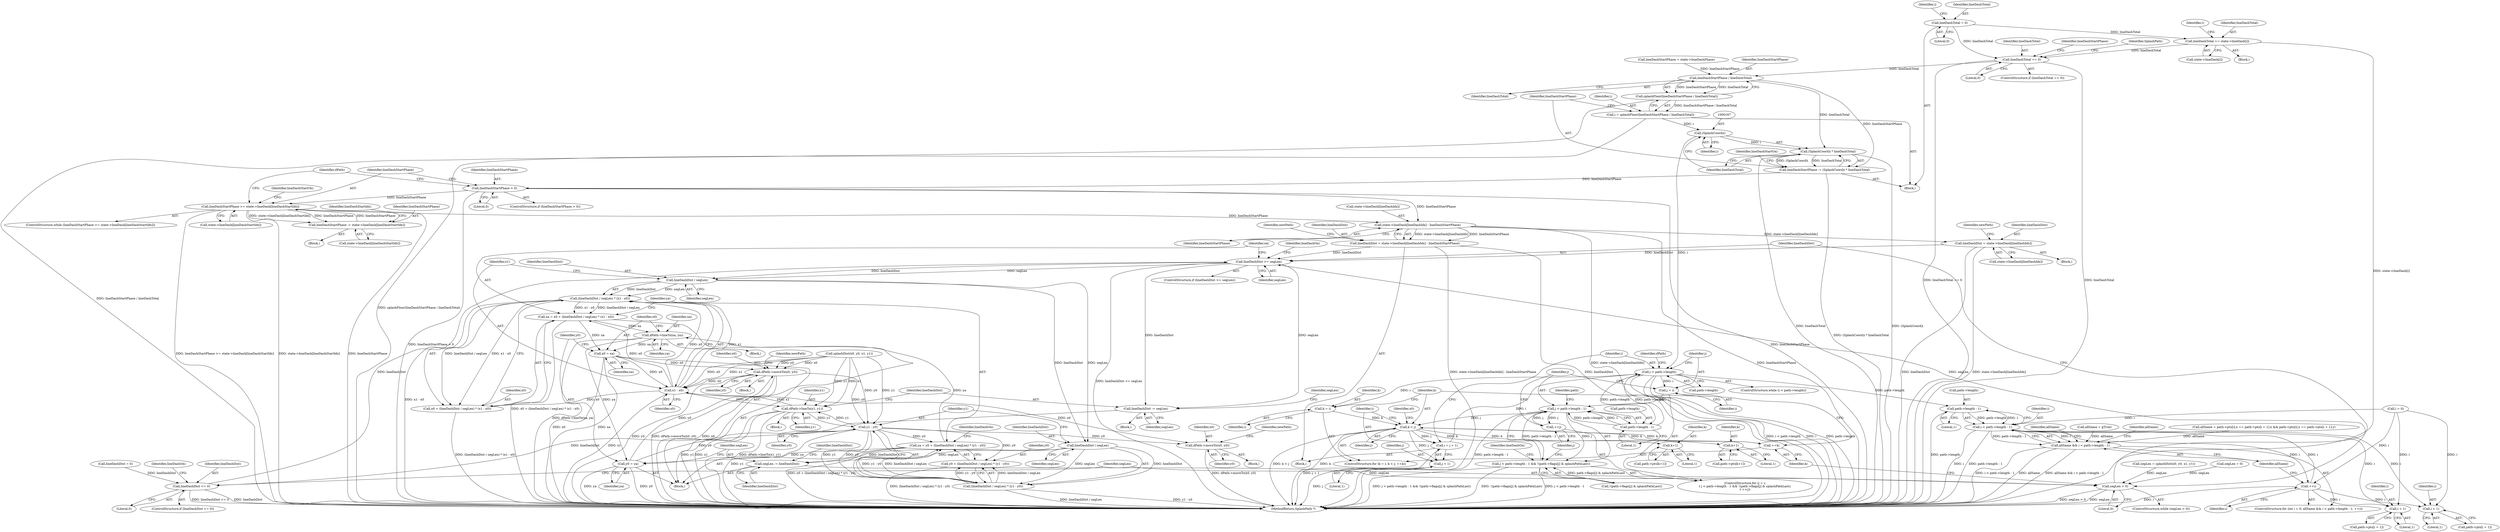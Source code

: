 digraph "1_poppler_8b6dc55e530b2f5ede6b9dfb64aafdd1d5836492@array" {
"1000137" [label="(Call,lineDashTotal += state->lineDash[i])"];
"1000122" [label="(Call,lineDashTotal = 0)"];
"1000145" [label="(Call,lineDashTotal == 0)"];
"1000160" [label="(Call,lineDashStartPhase / lineDashTotal)"];
"1000159" [label="(Call,splashFloor(lineDashStartPhase / lineDashTotal))"];
"1000157" [label="(Call,i = splashFloor(lineDashStartPhase / lineDashTotal))"];
"1000166" [label="(Call,(SplashCoord)i)"];
"1000165" [label="(Call,(SplashCoord)i * lineDashTotal)"];
"1000163" [label="(Call,lineDashStartPhase -= (SplashCoord)i * lineDashTotal)"];
"1000177" [label="(Call,lineDashStartPhase > 0)"];
"1000182" [label="(Call,lineDashStartPhase >= state->lineDash[lineDashStartIdx])"];
"1000194" [label="(Call,lineDashStartPhase -= state->lineDash[lineDashStartIdx])"];
"1000244" [label="(Call,state->lineDash[lineDashIdx] - lineDashStartPhase)"];
"1000242" [label="(Call,lineDashDist = state->lineDash[lineDashIdx] - lineDashStartPhase)"];
"1000317" [label="(Call,lineDashDist >= segLen)"];
"1000336" [label="(Call,lineDashDist -= segLen)"];
"1000394" [label="(Call,lineDashDist <= 0)"];
"1000349" [label="(Call,lineDashDist / segLen)"];
"1000348" [label="(Call,(lineDashDist / segLen) * (x1 - x0))"];
"1000344" [label="(Call,xa = x0 + (lineDashDist / segLen) * (x1 - x0))"];
"1000378" [label="(Call,dPath->lineTo(xa, ya))"];
"1000381" [label="(Call,x0 = xa)"];
"1000327" [label="(Call,dPath->moveTo(x0, y0))"];
"1000352" [label="(Call,x1 - x0)"];
"1000333" [label="(Call,dPath->lineTo(x1, y1))"];
"1000363" [label="(Call,y1 - y0)"];
"1000355" [label="(Call,ya = y0 + (lineDashDist / segLen) * (y1 - y0))"];
"1000384" [label="(Call,y0 = ya)"];
"1000357" [label="(Call,y0 + (lineDashDist / segLen) * (y1 - y0))"];
"1000359" [label="(Call,(lineDashDist / segLen) * (y1 - y0))"];
"1000372" [label="(Call,dPath->moveTo(x0, y0))"];
"1000346" [label="(Call,x0 + (lineDashDist / segLen) * (x1 - x0))"];
"1000360" [label="(Call,lineDashDist / segLen)"];
"1000387" [label="(Call,segLen -= lineDashDist)"];
"1000312" [label="(Call,segLen > 0)"];
"1000413" [label="(Call,lineDashDist = state->lineDash[lineDashIdx])"];
"1000208" [label="(Call,i < path->length)"];
"1000215" [label="(Call,j = i)"];
"1000219" [label="(Call,j < path->length - 1)"];
"1000218" [label="(Call,j < path->length - 1 && !(path->flags[j] & splashPathLast))"];
"1000234" [label="(Call,++j)"];
"1000258" [label="(Call,k < j)"];
"1000261" [label="(Call,++k)"];
"1000289" [label="(Call,k+1)"];
"1000300" [label="(Call,k+1)"];
"1000423" [label="(Call,i = j + 1)"];
"1000425" [label="(Call,j + 1)"];
"1000221" [label="(Call,path->length - 1)"];
"1000255" [label="(Call,k = i)"];
"1000448" [label="(Call,path->length - 1)"];
"1000446" [label="(Call,i < path->length - 1)"];
"1000444" [label="(Call,allSame && i < path->length - 1)"];
"1000453" [label="(Call,++i)"];
"1000472" [label="(Call,i + 1)"];
"1000489" [label="(Call,i + 1)"];
"1000166" [label="(Call,(SplashCoord)i)"];
"1000219" [label="(Call,j < path->length - 1)"];
"1000489" [label="(Call,i + 1)"];
"1000221" [label="(Call,path->length - 1)"];
"1000162" [label="(Identifier,lineDashTotal)"];
"1000382" [label="(Identifier,x0)"];
"1000242" [label="(Call,lineDashDist = state->lineDash[lineDashIdx] - lineDashStartPhase)"];
"1000343" [label="(Block,)"];
"1000168" [label="(Identifier,i)"];
"1000218" [label="(Call,j < path->length - 1 && !(path->flags[j] & splashPathLast))"];
"1000214" [label="(ControlStructure,for (j = i;\n\t j < path->length - 1 && !(path->flags[j] & splashPathLast);\n\t ++j))"];
"1000383" [label="(Identifier,xa)"];
"1000127" [label="(Identifier,i)"];
"1000441" [label="(Call,i = 0)"];
"1000304" [label="(Call,segLen = splashDist(x0, y0, x1, y1))"];
"1000397" [label="(Block,)"];
"1000262" [label="(Identifier,k)"];
"1000217" [label="(Identifier,i)"];
"1000380" [label="(Identifier,ya)"];
"1000356" [label="(Identifier,ya)"];
"1000189" [label="(Block,)"];
"1000290" [label="(Identifier,k)"];
"1000424" [label="(Identifier,i)"];
"1000522" [label="(MethodReturn,SplashPath *)"];
"1000374" [label="(Identifier,y0)"];
"1000379" [label="(Identifier,xa)"];
"1000135" [label="(Identifier,i)"];
"1000194" [label="(Call,lineDashStartPhase -= state->lineDash[lineDashStartIdx])"];
"1000169" [label="(Identifier,lineDashTotal)"];
"1000313" [label="(Identifier,segLen)"];
"1000331" [label="(Identifier,newPath)"];
"1000351" [label="(Identifier,segLen)"];
"1000311" [label="(ControlStructure,while (segLen > 0))"];
"1000491" [label="(Literal,1)"];
"1000326" [label="(Block,)"];
"1000209" [label="(Identifier,i)"];
"1000323" [label="(Block,)"];
"1000195" [label="(Identifier,lineDashStartPhase)"];
"1000165" [label="(Call,(SplashCoord)i * lineDashTotal)"];
"1000296" [label="(Call,path->pts[k+1])"];
"1000252" [label="(Identifier,newPath)"];
"1000178" [label="(Identifier,lineDashStartPhase)"];
"1000364" [label="(Identifier,y1)"];
"1000164" [label="(Identifier,lineDashStartPhase)"];
"1000415" [label="(Call,state->lineDash[lineDashIdx])"];
"1000353" [label="(Identifier,x1)"];
"1000260" [label="(Identifier,j)"];
"1000234" [label="(Call,++j)"];
"1000362" [label="(Identifier,segLen)"];
"1000456" [label="(Call,allSame = path->pts[i].x == path->pts[i + 1].x && path->pts[i].y == path->pts[i + 1].y)"];
"1000191" [label="(Identifier,lineDashStartOn)"];
"1000320" [label="(Block,)"];
"1000123" [label="(Identifier,lineDashTotal)"];
"1000414" [label="(Identifier,lineDashDist)"];
"1000226" [label="(Call,!(path->flags[j] & splashPathLast))"];
"1000395" [label="(Identifier,lineDashDist)"];
"1000177" [label="(Call,lineDashStartPhase > 0)"];
"1000322" [label="(Identifier,lineDashOn)"];
"1000146" [label="(Identifier,lineDashTotal)"];
"1000346" [label="(Call,x0 + (lineDashDist / segLen) * (x1 - x0))"];
"1000291" [label="(Literal,1)"];
"1000161" [label="(Identifier,lineDashStartPhase)"];
"1000208" [label="(Call,i < path->length)"];
"1000124" [label="(Literal,0)"];
"1000259" [label="(Identifier,k)"];
"1000446" [label="(Call,i < path->length - 1)"];
"1000244" [label="(Call,state->lineDash[lineDashIdx] - lineDashStartPhase)"];
"1000220" [label="(Identifier,j)"];
"1000237" [label="(Identifier,lineDashOn)"];
"1000261" [label="(Call,++k)"];
"1000468" [label="(Call,path->pts[i + 1])"];
"1000394" [label="(Call,lineDashDist <= 0)"];
"1000171" [label="(Identifier,lineDashStartOn)"];
"1000158" [label="(Identifier,i)"];
"1000349" [label="(Call,lineDashDist / segLen)"];
"1000207" [label="(ControlStructure,while (i < path->length))"];
"1000182" [label="(Call,lineDashStartPhase >= state->lineDash[lineDashStartIdx])"];
"1000348" [label="(Call,(lineDashDist / segLen) * (x1 - x0))"];
"1000183" [label="(Identifier,lineDashStartPhase)"];
"1000361" [label="(Identifier,lineDashDist)"];
"1000184" [label="(Call,state->lineDash[lineDashStartIdx])"];
"1000336" [label="(Call,lineDashDist -= segLen)"];
"1000257" [label="(Identifier,i)"];
"1000386" [label="(Identifier,ya)"];
"1000256" [label="(Identifier,k)"];
"1000452" [label="(Literal,1)"];
"1000473" [label="(Identifier,i)"];
"1000245" [label="(Call,state->lineDash[lineDashIdx])"];
"1000431" [label="(Identifier,dPath)"];
"1000136" [label="(Block,)"];
"1000425" [label="(Call,j + 1)"];
"1000352" [label="(Call,x1 - x0)"];
"1000157" [label="(Call,i = splashFloor(lineDashStartPhase / lineDashTotal))"];
"1000340" [label="(Identifier,segLen)"];
"1000390" [label="(Call,lineDashDist = 0)"];
"1000302" [label="(Literal,1)"];
"1000365" [label="(Identifier,y0)"];
"1000454" [label="(Identifier,i)"];
"1000384" [label="(Call,y0 = ya)"];
"1000327" [label="(Call,dPath->moveTo(x0, y0))"];
"1000391" [label="(Identifier,lineDashDist)"];
"1000300" [label="(Call,k+1)"];
"1000359" [label="(Call,(lineDashDist / segLen) * (y1 - y0))"];
"1000389" [label="(Identifier,lineDashDist)"];
"1000210" [label="(Call,path->length)"];
"1000426" [label="(Identifier,j)"];
"1000354" [label="(Identifier,x0)"];
"1000335" [label="(Identifier,y1)"];
"1000137" [label="(Call,lineDashTotal += state->lineDash[i])"];
"1000181" [label="(ControlStructure,while (lineDashStartPhase >= state->lineDash[lineDashStartIdx]))"];
"1000329" [label="(Identifier,y0)"];
"1000258" [label="(Call,k < j)"];
"1000301" [label="(Identifier,k)"];
"1000490" [label="(Identifier,i)"];
"1000153" [label="(Identifier,lineDashStartPhase)"];
"1000151" [label="(Identifier,SplashPath)"];
"1000444" [label="(Call,allSame && i < path->length - 1)"];
"1000179" [label="(Literal,0)"];
"1000318" [label="(Identifier,lineDashDist)"];
"1000449" [label="(Call,path->length)"];
"1000160" [label="(Call,lineDashStartPhase / lineDashTotal)"];
"1000196" [label="(Call,state->lineDash[lineDashStartIdx])"];
"1000243" [label="(Identifier,lineDashDist)"];
"1000494" [label="(Identifier,allSame)"];
"1000436" [label="(Call,allSame = gTrue)"];
"1000176" [label="(ControlStructure,if (lineDashStartPhase > 0))"];
"1000204" [label="(Identifier,dPath)"];
"1000338" [label="(Identifier,segLen)"];
"1000344" [label="(Call,xa = x0 + (lineDashDist / segLen) * (x1 - x0))"];
"1000316" [label="(ControlStructure,if (lineDashDist >= segLen))"];
"1000215" [label="(Call,j = i)"];
"1000372" [label="(Call,dPath->moveTo(x0, y0))"];
"1000225" [label="(Literal,1)"];
"1000317" [label="(Call,lineDashDist >= segLen)"];
"1000357" [label="(Call,y0 + (lineDashDist / segLen) * (y1 - y0))"];
"1000393" [label="(ControlStructure,if (lineDashDist <= 0))"];
"1000472" [label="(Call,i + 1)"];
"1000355" [label="(Call,ya = y0 + (lineDashDist / segLen) * (y1 - y0))"];
"1000457" [label="(Identifier,allSame)"];
"1000312" [label="(Call,segLen > 0)"];
"1000147" [label="(Literal,0)"];
"1000363" [label="(Call,y1 - y0)"];
"1000439" [label="(ControlStructure,for (int i = 0; allSame && i < path->length - 1; ++i))"];
"1000145" [label="(Call,lineDashTotal == 0)"];
"1000222" [label="(Call,path->length)"];
"1000360" [label="(Call,lineDashDist / segLen)"];
"1000368" [label="(Block,)"];
"1000235" [label="(Identifier,j)"];
"1000306" [label="(Call,splashDist(x0, y0, x1, y1))"];
"1000453" [label="(Call,++i)"];
"1000319" [label="(Identifier,segLen)"];
"1000347" [label="(Identifier,x0)"];
"1000413" [label="(Call,lineDashDist = state->lineDash[lineDashIdx])"];
"1000387" [label="(Call,segLen -= lineDashDist)"];
"1000122" [label="(Call,lineDashTotal = 0)"];
"1000474" [label="(Literal,1)"];
"1000144" [label="(ControlStructure,if (lineDashTotal == 0))"];
"1000373" [label="(Identifier,x0)"];
"1000202" [label="(Identifier,lineDashStartIdx)"];
"1000448" [label="(Call,path->length - 1)"];
"1000396" [label="(Literal,0)"];
"1000163" [label="(Call,lineDashStartPhase -= (SplashCoord)i * lineDashTotal)"];
"1000381" [label="(Call,x0 = xa)"];
"1000289" [label="(Call,k+1)"];
"1000230" [label="(Identifier,path)"];
"1000213" [label="(Block,)"];
"1000385" [label="(Identifier,y0)"];
"1000399" [label="(Identifier,lineDashOn)"];
"1000367" [label="(Identifier,lineDashOn)"];
"1000285" [label="(Call,path->pts[k+1])"];
"1000371" [label="(Block,)"];
"1000445" [label="(Identifier,allSame)"];
"1000254" [label="(ControlStructure,for (k = i; k < j; ++k))"];
"1000216" [label="(Identifier,j)"];
"1000139" [label="(Call,state->lineDash[i])"];
"1000485" [label="(Call,path->pts[i + 1])"];
"1000334" [label="(Identifier,x1)"];
"1000255" [label="(Call,k = i)"];
"1000159" [label="(Call,splashFloor(lineDashStartPhase / lineDashTotal))"];
"1000376" [label="(Identifier,newPath)"];
"1000333" [label="(Call,dPath->lineTo(x1, y1))"];
"1000314" [label="(Literal,0)"];
"1000350" [label="(Identifier,lineDashDist)"];
"1000447" [label="(Identifier,i)"];
"1000427" [label="(Literal,1)"];
"1000378" [label="(Call,dPath->lineTo(xa, ya))"];
"1000358" [label="(Identifier,y0)"];
"1000423" [label="(Call,i = j + 1)"];
"1000250" [label="(Identifier,lineDashStartPhase)"];
"1000339" [label="(Call,segLen = 0)"];
"1000421" [label="(Identifier,newPath)"];
"1000152" [label="(Call,lineDashStartPhase = state->lineDashPhase)"];
"1000102" [label="(Block,)"];
"1000328" [label="(Identifier,x0)"];
"1000265" [label="(Identifier,x0)"];
"1000138" [label="(Identifier,lineDashTotal)"];
"1000388" [label="(Identifier,segLen)"];
"1000337" [label="(Identifier,lineDashDist)"];
"1000345" [label="(Identifier,xa)"];
"1000137" -> "1000136"  [label="AST: "];
"1000137" -> "1000139"  [label="CFG: "];
"1000138" -> "1000137"  [label="AST: "];
"1000139" -> "1000137"  [label="AST: "];
"1000135" -> "1000137"  [label="CFG: "];
"1000137" -> "1000522"  [label="DDG: state->lineDash[i]"];
"1000122" -> "1000137"  [label="DDG: lineDashTotal"];
"1000137" -> "1000145"  [label="DDG: lineDashTotal"];
"1000122" -> "1000102"  [label="AST: "];
"1000122" -> "1000124"  [label="CFG: "];
"1000123" -> "1000122"  [label="AST: "];
"1000124" -> "1000122"  [label="AST: "];
"1000127" -> "1000122"  [label="CFG: "];
"1000122" -> "1000145"  [label="DDG: lineDashTotal"];
"1000145" -> "1000144"  [label="AST: "];
"1000145" -> "1000147"  [label="CFG: "];
"1000146" -> "1000145"  [label="AST: "];
"1000147" -> "1000145"  [label="AST: "];
"1000151" -> "1000145"  [label="CFG: "];
"1000153" -> "1000145"  [label="CFG: "];
"1000145" -> "1000522"  [label="DDG: lineDashTotal == 0"];
"1000145" -> "1000522"  [label="DDG: lineDashTotal"];
"1000145" -> "1000160"  [label="DDG: lineDashTotal"];
"1000160" -> "1000159"  [label="AST: "];
"1000160" -> "1000162"  [label="CFG: "];
"1000161" -> "1000160"  [label="AST: "];
"1000162" -> "1000160"  [label="AST: "];
"1000159" -> "1000160"  [label="CFG: "];
"1000160" -> "1000159"  [label="DDG: lineDashStartPhase"];
"1000160" -> "1000159"  [label="DDG: lineDashTotal"];
"1000152" -> "1000160"  [label="DDG: lineDashStartPhase"];
"1000160" -> "1000163"  [label="DDG: lineDashStartPhase"];
"1000160" -> "1000165"  [label="DDG: lineDashTotal"];
"1000159" -> "1000157"  [label="AST: "];
"1000157" -> "1000159"  [label="CFG: "];
"1000159" -> "1000522"  [label="DDG: lineDashStartPhase / lineDashTotal"];
"1000159" -> "1000157"  [label="DDG: lineDashStartPhase / lineDashTotal"];
"1000157" -> "1000102"  [label="AST: "];
"1000158" -> "1000157"  [label="AST: "];
"1000164" -> "1000157"  [label="CFG: "];
"1000157" -> "1000522"  [label="DDG: splashFloor(lineDashStartPhase / lineDashTotal)"];
"1000157" -> "1000166"  [label="DDG: i"];
"1000166" -> "1000165"  [label="AST: "];
"1000166" -> "1000168"  [label="CFG: "];
"1000167" -> "1000166"  [label="AST: "];
"1000168" -> "1000166"  [label="AST: "];
"1000169" -> "1000166"  [label="CFG: "];
"1000166" -> "1000165"  [label="DDG: i"];
"1000166" -> "1000208"  [label="DDG: i"];
"1000165" -> "1000163"  [label="AST: "];
"1000165" -> "1000169"  [label="CFG: "];
"1000169" -> "1000165"  [label="AST: "];
"1000163" -> "1000165"  [label="CFG: "];
"1000165" -> "1000522"  [label="DDG: lineDashTotal"];
"1000165" -> "1000522"  [label="DDG: (SplashCoord)i"];
"1000165" -> "1000163"  [label="DDG: (SplashCoord)i"];
"1000165" -> "1000163"  [label="DDG: lineDashTotal"];
"1000163" -> "1000102"  [label="AST: "];
"1000164" -> "1000163"  [label="AST: "];
"1000171" -> "1000163"  [label="CFG: "];
"1000163" -> "1000522"  [label="DDG: (SplashCoord)i * lineDashTotal"];
"1000163" -> "1000177"  [label="DDG: lineDashStartPhase"];
"1000177" -> "1000176"  [label="AST: "];
"1000177" -> "1000179"  [label="CFG: "];
"1000178" -> "1000177"  [label="AST: "];
"1000179" -> "1000177"  [label="AST: "];
"1000183" -> "1000177"  [label="CFG: "];
"1000204" -> "1000177"  [label="CFG: "];
"1000177" -> "1000522"  [label="DDG: lineDashStartPhase"];
"1000177" -> "1000522"  [label="DDG: lineDashStartPhase > 0"];
"1000177" -> "1000182"  [label="DDG: lineDashStartPhase"];
"1000177" -> "1000244"  [label="DDG: lineDashStartPhase"];
"1000182" -> "1000181"  [label="AST: "];
"1000182" -> "1000184"  [label="CFG: "];
"1000183" -> "1000182"  [label="AST: "];
"1000184" -> "1000182"  [label="AST: "];
"1000191" -> "1000182"  [label="CFG: "];
"1000204" -> "1000182"  [label="CFG: "];
"1000182" -> "1000522"  [label="DDG: lineDashStartPhase >= state->lineDash[lineDashStartIdx]"];
"1000182" -> "1000522"  [label="DDG: state->lineDash[lineDashStartIdx]"];
"1000182" -> "1000522"  [label="DDG: lineDashStartPhase"];
"1000194" -> "1000182"  [label="DDG: lineDashStartPhase"];
"1000182" -> "1000194"  [label="DDG: state->lineDash[lineDashStartIdx]"];
"1000182" -> "1000194"  [label="DDG: lineDashStartPhase"];
"1000182" -> "1000244"  [label="DDG: lineDashStartPhase"];
"1000194" -> "1000189"  [label="AST: "];
"1000194" -> "1000196"  [label="CFG: "];
"1000195" -> "1000194"  [label="AST: "];
"1000196" -> "1000194"  [label="AST: "];
"1000202" -> "1000194"  [label="CFG: "];
"1000244" -> "1000242"  [label="AST: "];
"1000244" -> "1000250"  [label="CFG: "];
"1000245" -> "1000244"  [label="AST: "];
"1000250" -> "1000244"  [label="AST: "];
"1000242" -> "1000244"  [label="CFG: "];
"1000244" -> "1000522"  [label="DDG: lineDashStartPhase"];
"1000244" -> "1000522"  [label="DDG: state->lineDash[lineDashIdx]"];
"1000244" -> "1000242"  [label="DDG: state->lineDash[lineDashIdx]"];
"1000244" -> "1000242"  [label="DDG: lineDashStartPhase"];
"1000244" -> "1000413"  [label="DDG: state->lineDash[lineDashIdx]"];
"1000242" -> "1000213"  [label="AST: "];
"1000243" -> "1000242"  [label="AST: "];
"1000252" -> "1000242"  [label="CFG: "];
"1000242" -> "1000522"  [label="DDG: state->lineDash[lineDashIdx] - lineDashStartPhase"];
"1000242" -> "1000522"  [label="DDG: lineDashDist"];
"1000242" -> "1000317"  [label="DDG: lineDashDist"];
"1000317" -> "1000316"  [label="AST: "];
"1000317" -> "1000319"  [label="CFG: "];
"1000318" -> "1000317"  [label="AST: "];
"1000319" -> "1000317"  [label="AST: "];
"1000322" -> "1000317"  [label="CFG: "];
"1000345" -> "1000317"  [label="CFG: "];
"1000317" -> "1000522"  [label="DDG: lineDashDist >= segLen"];
"1000413" -> "1000317"  [label="DDG: lineDashDist"];
"1000394" -> "1000317"  [label="DDG: lineDashDist"];
"1000312" -> "1000317"  [label="DDG: segLen"];
"1000317" -> "1000336"  [label="DDG: segLen"];
"1000317" -> "1000336"  [label="DDG: lineDashDist"];
"1000317" -> "1000349"  [label="DDG: lineDashDist"];
"1000317" -> "1000349"  [label="DDG: segLen"];
"1000336" -> "1000320"  [label="AST: "];
"1000336" -> "1000338"  [label="CFG: "];
"1000337" -> "1000336"  [label="AST: "];
"1000338" -> "1000336"  [label="AST: "];
"1000340" -> "1000336"  [label="CFG: "];
"1000336" -> "1000394"  [label="DDG: lineDashDist"];
"1000394" -> "1000393"  [label="AST: "];
"1000394" -> "1000396"  [label="CFG: "];
"1000395" -> "1000394"  [label="AST: "];
"1000396" -> "1000394"  [label="AST: "];
"1000313" -> "1000394"  [label="CFG: "];
"1000399" -> "1000394"  [label="CFG: "];
"1000394" -> "1000522"  [label="DDG: lineDashDist <= 0"];
"1000394" -> "1000522"  [label="DDG: lineDashDist"];
"1000390" -> "1000394"  [label="DDG: lineDashDist"];
"1000349" -> "1000348"  [label="AST: "];
"1000349" -> "1000351"  [label="CFG: "];
"1000350" -> "1000349"  [label="AST: "];
"1000351" -> "1000349"  [label="AST: "];
"1000353" -> "1000349"  [label="CFG: "];
"1000349" -> "1000348"  [label="DDG: lineDashDist"];
"1000349" -> "1000348"  [label="DDG: segLen"];
"1000349" -> "1000360"  [label="DDG: lineDashDist"];
"1000349" -> "1000360"  [label="DDG: segLen"];
"1000348" -> "1000346"  [label="AST: "];
"1000348" -> "1000352"  [label="CFG: "];
"1000352" -> "1000348"  [label="AST: "];
"1000346" -> "1000348"  [label="CFG: "];
"1000348" -> "1000522"  [label="DDG: x1 - x0"];
"1000348" -> "1000344"  [label="DDG: lineDashDist / segLen"];
"1000348" -> "1000344"  [label="DDG: x1 - x0"];
"1000348" -> "1000346"  [label="DDG: lineDashDist / segLen"];
"1000348" -> "1000346"  [label="DDG: x1 - x0"];
"1000352" -> "1000348"  [label="DDG: x1"];
"1000352" -> "1000348"  [label="DDG: x0"];
"1000344" -> "1000343"  [label="AST: "];
"1000344" -> "1000346"  [label="CFG: "];
"1000345" -> "1000344"  [label="AST: "];
"1000346" -> "1000344"  [label="AST: "];
"1000356" -> "1000344"  [label="CFG: "];
"1000344" -> "1000522"  [label="DDG: x0 + (lineDashDist / segLen) * (x1 - x0)"];
"1000352" -> "1000344"  [label="DDG: x0"];
"1000344" -> "1000378"  [label="DDG: xa"];
"1000344" -> "1000381"  [label="DDG: xa"];
"1000378" -> "1000368"  [label="AST: "];
"1000378" -> "1000380"  [label="CFG: "];
"1000379" -> "1000378"  [label="AST: "];
"1000380" -> "1000378"  [label="AST: "];
"1000382" -> "1000378"  [label="CFG: "];
"1000378" -> "1000522"  [label="DDG: dPath->lineTo(xa, ya)"];
"1000355" -> "1000378"  [label="DDG: ya"];
"1000378" -> "1000381"  [label="DDG: xa"];
"1000378" -> "1000384"  [label="DDG: ya"];
"1000381" -> "1000343"  [label="AST: "];
"1000381" -> "1000383"  [label="CFG: "];
"1000382" -> "1000381"  [label="AST: "];
"1000383" -> "1000381"  [label="AST: "];
"1000385" -> "1000381"  [label="CFG: "];
"1000381" -> "1000522"  [label="DDG: xa"];
"1000381" -> "1000522"  [label="DDG: x0"];
"1000381" -> "1000327"  [label="DDG: x0"];
"1000381" -> "1000352"  [label="DDG: x0"];
"1000327" -> "1000326"  [label="AST: "];
"1000327" -> "1000329"  [label="CFG: "];
"1000328" -> "1000327"  [label="AST: "];
"1000329" -> "1000327"  [label="AST: "];
"1000331" -> "1000327"  [label="CFG: "];
"1000327" -> "1000522"  [label="DDG: x0"];
"1000327" -> "1000522"  [label="DDG: y0"];
"1000327" -> "1000522"  [label="DDG: dPath->moveTo(x0, y0)"];
"1000306" -> "1000327"  [label="DDG: x0"];
"1000306" -> "1000327"  [label="DDG: y0"];
"1000384" -> "1000327"  [label="DDG: y0"];
"1000327" -> "1000352"  [label="DDG: x0"];
"1000327" -> "1000363"  [label="DDG: y0"];
"1000352" -> "1000354"  [label="CFG: "];
"1000353" -> "1000352"  [label="AST: "];
"1000354" -> "1000352"  [label="AST: "];
"1000352" -> "1000522"  [label="DDG: x1"];
"1000352" -> "1000333"  [label="DDG: x1"];
"1000352" -> "1000346"  [label="DDG: x0"];
"1000333" -> "1000352"  [label="DDG: x1"];
"1000306" -> "1000352"  [label="DDG: x1"];
"1000306" -> "1000352"  [label="DDG: x0"];
"1000352" -> "1000372"  [label="DDG: x0"];
"1000333" -> "1000323"  [label="AST: "];
"1000333" -> "1000335"  [label="CFG: "];
"1000334" -> "1000333"  [label="AST: "];
"1000335" -> "1000333"  [label="AST: "];
"1000337" -> "1000333"  [label="CFG: "];
"1000333" -> "1000522"  [label="DDG: x1"];
"1000333" -> "1000522"  [label="DDG: dPath->lineTo(x1, y1)"];
"1000333" -> "1000522"  [label="DDG: y1"];
"1000306" -> "1000333"  [label="DDG: x1"];
"1000306" -> "1000333"  [label="DDG: y1"];
"1000363" -> "1000333"  [label="DDG: y1"];
"1000333" -> "1000363"  [label="DDG: y1"];
"1000363" -> "1000359"  [label="AST: "];
"1000363" -> "1000365"  [label="CFG: "];
"1000364" -> "1000363"  [label="AST: "];
"1000365" -> "1000363"  [label="AST: "];
"1000359" -> "1000363"  [label="CFG: "];
"1000363" -> "1000522"  [label="DDG: y1"];
"1000363" -> "1000355"  [label="DDG: y0"];
"1000363" -> "1000357"  [label="DDG: y0"];
"1000363" -> "1000359"  [label="DDG: y1"];
"1000363" -> "1000359"  [label="DDG: y0"];
"1000306" -> "1000363"  [label="DDG: y1"];
"1000306" -> "1000363"  [label="DDG: y0"];
"1000384" -> "1000363"  [label="DDG: y0"];
"1000363" -> "1000372"  [label="DDG: y0"];
"1000355" -> "1000343"  [label="AST: "];
"1000355" -> "1000357"  [label="CFG: "];
"1000356" -> "1000355"  [label="AST: "];
"1000357" -> "1000355"  [label="AST: "];
"1000367" -> "1000355"  [label="CFG: "];
"1000355" -> "1000522"  [label="DDG: y0 + (lineDashDist / segLen) * (y1 - y0)"];
"1000359" -> "1000355"  [label="DDG: lineDashDist / segLen"];
"1000359" -> "1000355"  [label="DDG: y1 - y0"];
"1000355" -> "1000384"  [label="DDG: ya"];
"1000384" -> "1000343"  [label="AST: "];
"1000384" -> "1000386"  [label="CFG: "];
"1000385" -> "1000384"  [label="AST: "];
"1000386" -> "1000384"  [label="AST: "];
"1000388" -> "1000384"  [label="CFG: "];
"1000384" -> "1000522"  [label="DDG: ya"];
"1000384" -> "1000522"  [label="DDG: y0"];
"1000357" -> "1000359"  [label="CFG: "];
"1000358" -> "1000357"  [label="AST: "];
"1000359" -> "1000357"  [label="AST: "];
"1000357" -> "1000522"  [label="DDG: (lineDashDist / segLen) * (y1 - y0)"];
"1000359" -> "1000357"  [label="DDG: lineDashDist / segLen"];
"1000359" -> "1000357"  [label="DDG: y1 - y0"];
"1000360" -> "1000359"  [label="AST: "];
"1000359" -> "1000522"  [label="DDG: lineDashDist / segLen"];
"1000359" -> "1000522"  [label="DDG: y1 - y0"];
"1000360" -> "1000359"  [label="DDG: lineDashDist"];
"1000360" -> "1000359"  [label="DDG: segLen"];
"1000372" -> "1000371"  [label="AST: "];
"1000372" -> "1000374"  [label="CFG: "];
"1000373" -> "1000372"  [label="AST: "];
"1000374" -> "1000372"  [label="AST: "];
"1000376" -> "1000372"  [label="CFG: "];
"1000372" -> "1000522"  [label="DDG: dPath->moveTo(x0, y0)"];
"1000347" -> "1000346"  [label="AST: "];
"1000346" -> "1000522"  [label="DDG: (lineDashDist / segLen) * (x1 - x0)"];
"1000360" -> "1000362"  [label="CFG: "];
"1000361" -> "1000360"  [label="AST: "];
"1000362" -> "1000360"  [label="AST: "];
"1000364" -> "1000360"  [label="CFG: "];
"1000360" -> "1000387"  [label="DDG: lineDashDist"];
"1000360" -> "1000387"  [label="DDG: segLen"];
"1000387" -> "1000343"  [label="AST: "];
"1000387" -> "1000389"  [label="CFG: "];
"1000388" -> "1000387"  [label="AST: "];
"1000389" -> "1000387"  [label="AST: "];
"1000391" -> "1000387"  [label="CFG: "];
"1000387" -> "1000312"  [label="DDG: segLen"];
"1000312" -> "1000311"  [label="AST: "];
"1000312" -> "1000314"  [label="CFG: "];
"1000313" -> "1000312"  [label="AST: "];
"1000314" -> "1000312"  [label="AST: "];
"1000318" -> "1000312"  [label="CFG: "];
"1000262" -> "1000312"  [label="CFG: "];
"1000312" -> "1000522"  [label="DDG: segLen > 0"];
"1000312" -> "1000522"  [label="DDG: segLen"];
"1000304" -> "1000312"  [label="DDG: segLen"];
"1000339" -> "1000312"  [label="DDG: segLen"];
"1000413" -> "1000397"  [label="AST: "];
"1000413" -> "1000415"  [label="CFG: "];
"1000414" -> "1000413"  [label="AST: "];
"1000415" -> "1000413"  [label="AST: "];
"1000421" -> "1000413"  [label="CFG: "];
"1000413" -> "1000522"  [label="DDG: lineDashDist"];
"1000413" -> "1000522"  [label="DDG: state->lineDash[lineDashIdx]"];
"1000208" -> "1000207"  [label="AST: "];
"1000208" -> "1000210"  [label="CFG: "];
"1000209" -> "1000208"  [label="AST: "];
"1000210" -> "1000208"  [label="AST: "];
"1000216" -> "1000208"  [label="CFG: "];
"1000431" -> "1000208"  [label="CFG: "];
"1000208" -> "1000522"  [label="DDG: i"];
"1000208" -> "1000522"  [label="DDG: path->length"];
"1000208" -> "1000522"  [label="DDG: i < path->length"];
"1000423" -> "1000208"  [label="DDG: i"];
"1000221" -> "1000208"  [label="DDG: path->length"];
"1000208" -> "1000215"  [label="DDG: i"];
"1000208" -> "1000221"  [label="DDG: path->length"];
"1000208" -> "1000255"  [label="DDG: i"];
"1000208" -> "1000448"  [label="DDG: path->length"];
"1000215" -> "1000214"  [label="AST: "];
"1000215" -> "1000217"  [label="CFG: "];
"1000216" -> "1000215"  [label="AST: "];
"1000217" -> "1000215"  [label="AST: "];
"1000220" -> "1000215"  [label="CFG: "];
"1000215" -> "1000219"  [label="DDG: j"];
"1000219" -> "1000218"  [label="AST: "];
"1000219" -> "1000221"  [label="CFG: "];
"1000220" -> "1000219"  [label="AST: "];
"1000221" -> "1000219"  [label="AST: "];
"1000230" -> "1000219"  [label="CFG: "];
"1000218" -> "1000219"  [label="CFG: "];
"1000219" -> "1000522"  [label="DDG: path->length - 1"];
"1000219" -> "1000218"  [label="DDG: j"];
"1000219" -> "1000218"  [label="DDG: path->length - 1"];
"1000234" -> "1000219"  [label="DDG: j"];
"1000221" -> "1000219"  [label="DDG: path->length"];
"1000221" -> "1000219"  [label="DDG: 1"];
"1000219" -> "1000234"  [label="DDG: j"];
"1000219" -> "1000258"  [label="DDG: j"];
"1000218" -> "1000214"  [label="AST: "];
"1000218" -> "1000226"  [label="CFG: "];
"1000226" -> "1000218"  [label="AST: "];
"1000235" -> "1000218"  [label="CFG: "];
"1000237" -> "1000218"  [label="CFG: "];
"1000218" -> "1000522"  [label="DDG: !(path->flags[j] & splashPathLast)"];
"1000218" -> "1000522"  [label="DDG: j < path->length - 1"];
"1000218" -> "1000522"  [label="DDG: j < path->length - 1 && !(path->flags[j] & splashPathLast)"];
"1000226" -> "1000218"  [label="DDG: path->flags[j] & splashPathLast"];
"1000234" -> "1000214"  [label="AST: "];
"1000234" -> "1000235"  [label="CFG: "];
"1000235" -> "1000234"  [label="AST: "];
"1000220" -> "1000234"  [label="CFG: "];
"1000258" -> "1000254"  [label="AST: "];
"1000258" -> "1000260"  [label="CFG: "];
"1000259" -> "1000258"  [label="AST: "];
"1000260" -> "1000258"  [label="AST: "];
"1000265" -> "1000258"  [label="CFG: "];
"1000424" -> "1000258"  [label="CFG: "];
"1000258" -> "1000522"  [label="DDG: k"];
"1000258" -> "1000522"  [label="DDG: k < j"];
"1000261" -> "1000258"  [label="DDG: k"];
"1000255" -> "1000258"  [label="DDG: k"];
"1000258" -> "1000261"  [label="DDG: k"];
"1000258" -> "1000289"  [label="DDG: k"];
"1000258" -> "1000300"  [label="DDG: k"];
"1000258" -> "1000423"  [label="DDG: j"];
"1000258" -> "1000425"  [label="DDG: j"];
"1000261" -> "1000254"  [label="AST: "];
"1000261" -> "1000262"  [label="CFG: "];
"1000262" -> "1000261"  [label="AST: "];
"1000259" -> "1000261"  [label="CFG: "];
"1000289" -> "1000285"  [label="AST: "];
"1000289" -> "1000291"  [label="CFG: "];
"1000290" -> "1000289"  [label="AST: "];
"1000291" -> "1000289"  [label="AST: "];
"1000285" -> "1000289"  [label="CFG: "];
"1000300" -> "1000296"  [label="AST: "];
"1000300" -> "1000302"  [label="CFG: "];
"1000301" -> "1000300"  [label="AST: "];
"1000302" -> "1000300"  [label="AST: "];
"1000296" -> "1000300"  [label="CFG: "];
"1000423" -> "1000213"  [label="AST: "];
"1000423" -> "1000425"  [label="CFG: "];
"1000424" -> "1000423"  [label="AST: "];
"1000425" -> "1000423"  [label="AST: "];
"1000209" -> "1000423"  [label="CFG: "];
"1000423" -> "1000522"  [label="DDG: j + 1"];
"1000425" -> "1000427"  [label="CFG: "];
"1000426" -> "1000425"  [label="AST: "];
"1000427" -> "1000425"  [label="AST: "];
"1000425" -> "1000522"  [label="DDG: j"];
"1000221" -> "1000225"  [label="CFG: "];
"1000222" -> "1000221"  [label="AST: "];
"1000225" -> "1000221"  [label="AST: "];
"1000255" -> "1000254"  [label="AST: "];
"1000255" -> "1000257"  [label="CFG: "];
"1000256" -> "1000255"  [label="AST: "];
"1000257" -> "1000255"  [label="AST: "];
"1000259" -> "1000255"  [label="CFG: "];
"1000448" -> "1000446"  [label="AST: "];
"1000448" -> "1000452"  [label="CFG: "];
"1000449" -> "1000448"  [label="AST: "];
"1000452" -> "1000448"  [label="AST: "];
"1000446" -> "1000448"  [label="CFG: "];
"1000448" -> "1000522"  [label="DDG: path->length"];
"1000448" -> "1000446"  [label="DDG: path->length"];
"1000448" -> "1000446"  [label="DDG: 1"];
"1000446" -> "1000444"  [label="AST: "];
"1000447" -> "1000446"  [label="AST: "];
"1000444" -> "1000446"  [label="CFG: "];
"1000446" -> "1000522"  [label="DDG: i"];
"1000446" -> "1000522"  [label="DDG: path->length - 1"];
"1000446" -> "1000444"  [label="DDG: i"];
"1000446" -> "1000444"  [label="DDG: path->length - 1"];
"1000441" -> "1000446"  [label="DDG: i"];
"1000453" -> "1000446"  [label="DDG: i"];
"1000446" -> "1000453"  [label="DDG: i"];
"1000446" -> "1000472"  [label="DDG: i"];
"1000446" -> "1000489"  [label="DDG: i"];
"1000444" -> "1000439"  [label="AST: "];
"1000444" -> "1000445"  [label="CFG: "];
"1000445" -> "1000444"  [label="AST: "];
"1000457" -> "1000444"  [label="CFG: "];
"1000494" -> "1000444"  [label="CFG: "];
"1000444" -> "1000522"  [label="DDG: i < path->length - 1"];
"1000444" -> "1000522"  [label="DDG: allSame"];
"1000444" -> "1000522"  [label="DDG: allSame && i < path->length - 1"];
"1000436" -> "1000444"  [label="DDG: allSame"];
"1000456" -> "1000444"  [label="DDG: allSame"];
"1000453" -> "1000439"  [label="AST: "];
"1000453" -> "1000454"  [label="CFG: "];
"1000454" -> "1000453"  [label="AST: "];
"1000445" -> "1000453"  [label="CFG: "];
"1000453" -> "1000522"  [label="DDG: i"];
"1000441" -> "1000453"  [label="DDG: i"];
"1000453" -> "1000472"  [label="DDG: i"];
"1000453" -> "1000489"  [label="DDG: i"];
"1000472" -> "1000468"  [label="AST: "];
"1000472" -> "1000474"  [label="CFG: "];
"1000473" -> "1000472"  [label="AST: "];
"1000474" -> "1000472"  [label="AST: "];
"1000468" -> "1000472"  [label="CFG: "];
"1000441" -> "1000472"  [label="DDG: i"];
"1000489" -> "1000485"  [label="AST: "];
"1000489" -> "1000491"  [label="CFG: "];
"1000490" -> "1000489"  [label="AST: "];
"1000491" -> "1000489"  [label="AST: "];
"1000485" -> "1000489"  [label="CFG: "];
"1000441" -> "1000489"  [label="DDG: i"];
}
